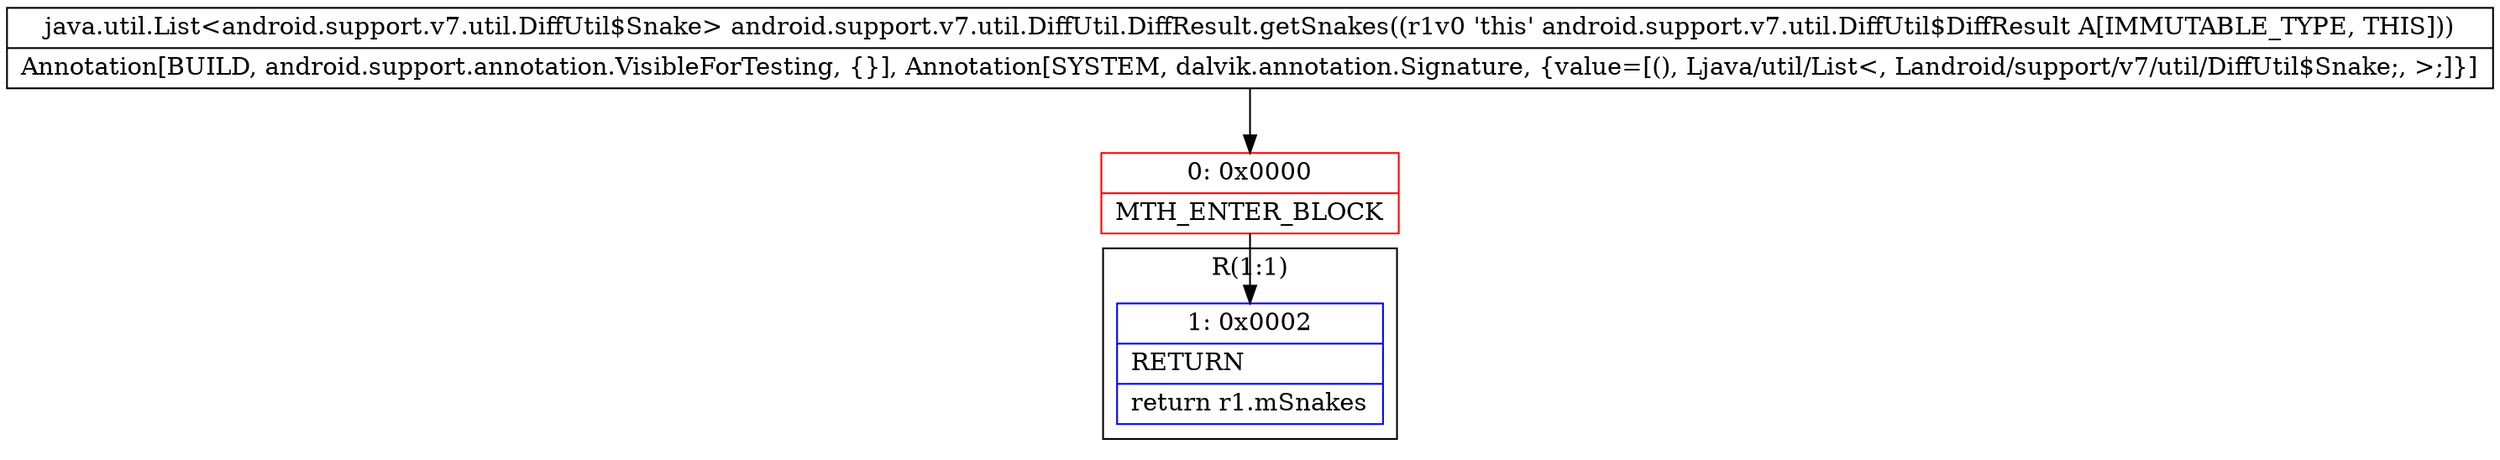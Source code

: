 digraph "CFG forandroid.support.v7.util.DiffUtil.DiffResult.getSnakes()Ljava\/util\/List;" {
subgraph cluster_Region_2031668194 {
label = "R(1:1)";
node [shape=record,color=blue];
Node_1 [shape=record,label="{1\:\ 0x0002|RETURN\l|return r1.mSnakes\l}"];
}
Node_0 [shape=record,color=red,label="{0\:\ 0x0000|MTH_ENTER_BLOCK\l}"];
MethodNode[shape=record,label="{java.util.List\<android.support.v7.util.DiffUtil$Snake\> android.support.v7.util.DiffUtil.DiffResult.getSnakes((r1v0 'this' android.support.v7.util.DiffUtil$DiffResult A[IMMUTABLE_TYPE, THIS]))  | Annotation[BUILD, android.support.annotation.VisibleForTesting, \{\}], Annotation[SYSTEM, dalvik.annotation.Signature, \{value=[(), Ljava\/util\/List\<, Landroid\/support\/v7\/util\/DiffUtil$Snake;, \>;]\}]\l}"];
MethodNode -> Node_0;
Node_0 -> Node_1;
}

